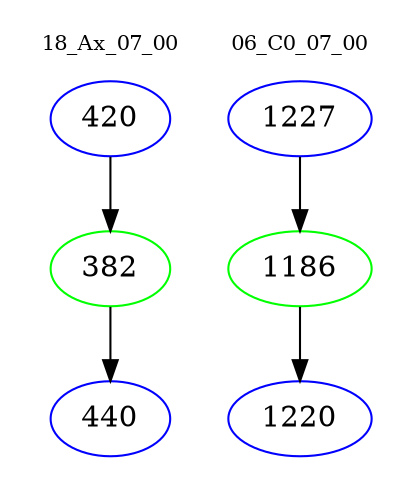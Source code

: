 digraph{
subgraph cluster_0 {
color = white
label = "18_Ax_07_00";
fontsize=10;
T0_420 [label="420", color="blue"]
T0_420 -> T0_382 [color="black"]
T0_382 [label="382", color="green"]
T0_382 -> T0_440 [color="black"]
T0_440 [label="440", color="blue"]
}
subgraph cluster_1 {
color = white
label = "06_C0_07_00";
fontsize=10;
T1_1227 [label="1227", color="blue"]
T1_1227 -> T1_1186 [color="black"]
T1_1186 [label="1186", color="green"]
T1_1186 -> T1_1220 [color="black"]
T1_1220 [label="1220", color="blue"]
}
}
